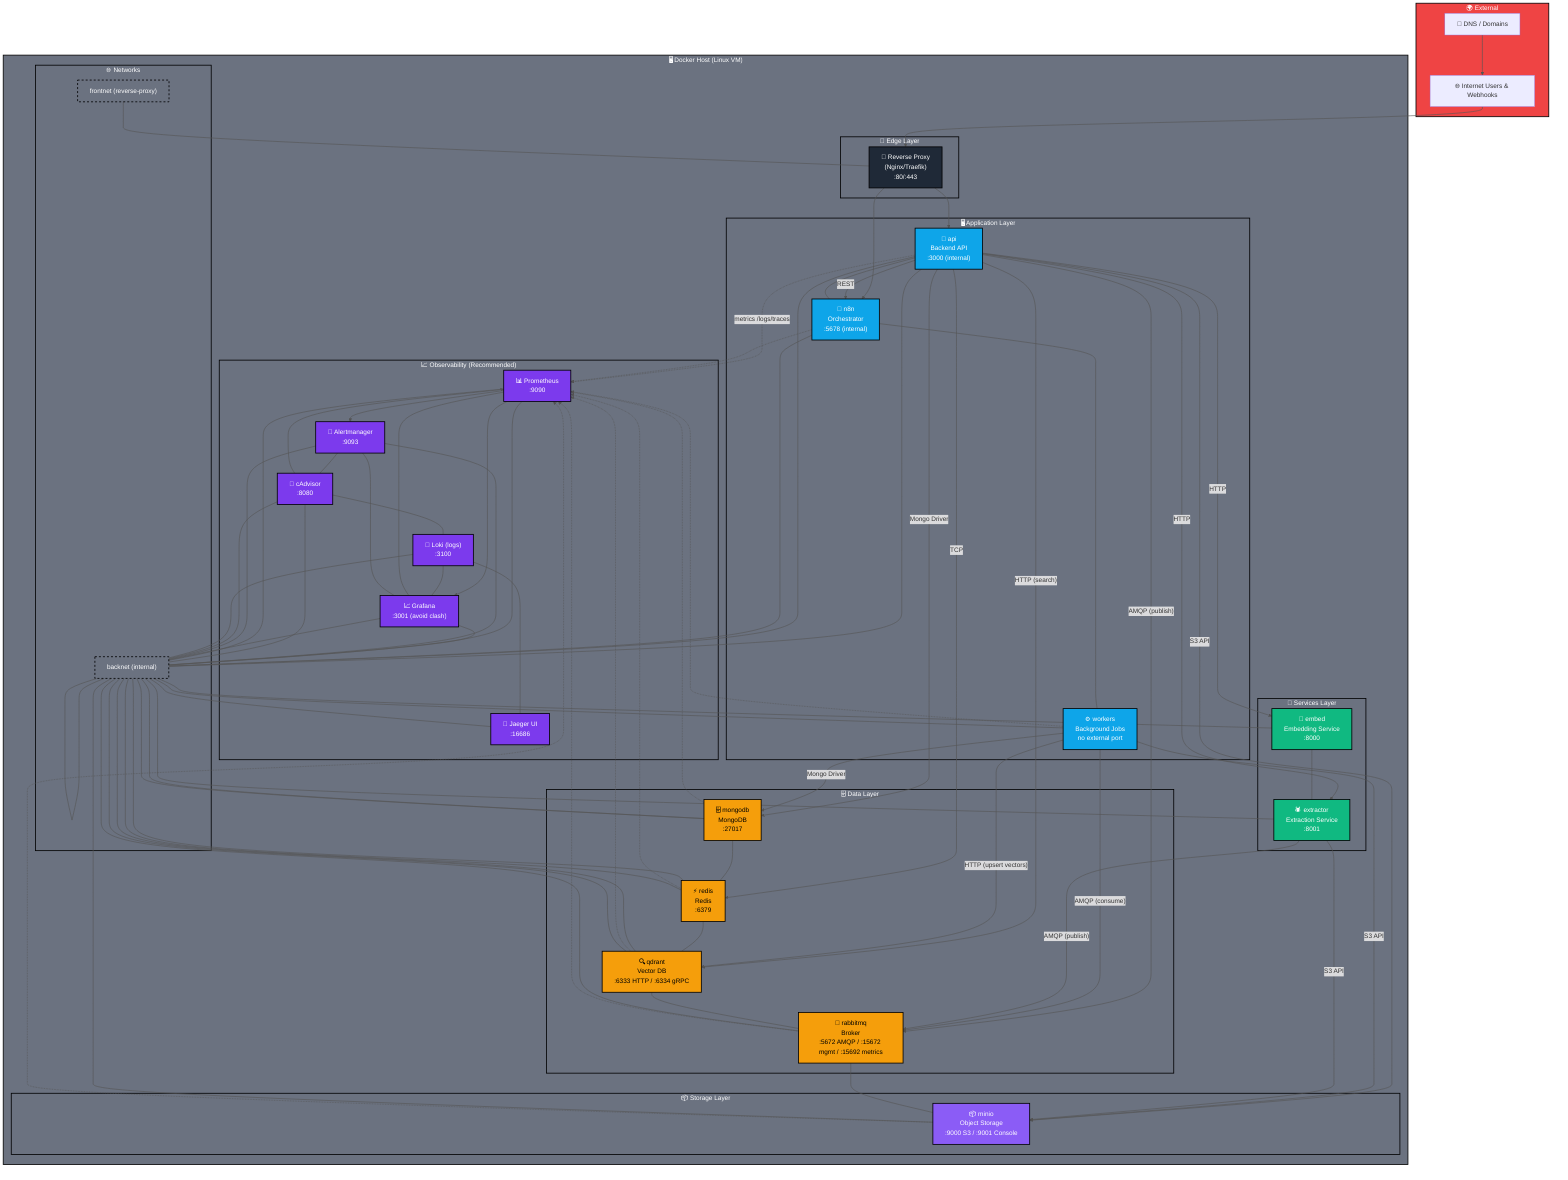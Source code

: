 flowchart TB
    %% =================== THEME / CLASSES ===================
    classDef edge fill:#1f2937,stroke:#000,stroke-width:2px,color:#fff
    classDef frontend fill:#0ea5e9,stroke:#000,stroke-width:2px,color:#fff
    classDef services fill:#10b981,stroke:#000,stroke-width:2px,color:#fff
    classDef data fill:#f59e0b,stroke:#000,stroke-width:2px,color:#000
    classDef storage fill:#8b5cf6,stroke:#000,stroke-width:2px,color:#fff
    classDef observ fill:#7c3aed,stroke:#000,stroke-width:2px,color:#fff
    classDef infra fill:#6b7280,stroke:#000,stroke-width:2px,color:#fff
    classDef external fill:#ef4444,stroke:#000,stroke-width:2px,color:#fff
    linkStyle default stroke:#555,stroke-width:1.5px

    %% =================== EXTERNAL ACCESS (TOP) ===================
    subgraph External["🌍 External"]
        DNS["📛 DNS / Domains"]
        Internet["🌐 Internet Users & Webhooks"]
    end
    class External external

    %% =================== DOCKER HOST ===================
    subgraph DockerHost["🖥️ Docker Host (Linux VM)"]
        subgraph Networks["🌐 Networks"]
            FrontNet["frontnet (reverse-proxy)"]:::infra
            BackNet["backnet (internal)"]:::infra
        end

        %% -------- Edge Layer (reverse proxy) --------
        subgraph Edge["🧱 Edge Layer"]
            Proxy["🔄 Reverse Proxy<br/>(Nginx/Traefik)<br/>:80/:443"]:::edge
        end

        %% -------- Frontend Layer (apps exposed via proxy) --------
        subgraph Frontend["🖥️ Application Layer"]
            API["🔧 api<br/>Backend API<br/>:3000 (internal)"]:::frontend
            N8N["🤖 n8n<br/>Orchestrator<br/>:5678 (internal)"]:::frontend
            Workers["⚙️ workers<br/>Background Jobs<br/>no external port"]:::frontend
        end

        %% -------- Services Layer --------
        subgraph Services["🧠 Services Layer"]
            Embed["🧩 embed<br/>Embedding Service<br/>:8000"]:::services
            Extractor["🕷️ extractor<br/>Extraction Service<br/>:8001"]:::services
        end

        %% -------- Data Layer --------
        subgraph DataLayer["🗄️ Data Layer"]
            MongoDB["🗄️ mongodb<br/>MongoDB<br/>:27017"]:::data
            Redis["⚡ redis<br/>Redis<br/>:6379"]:::data
            Qdrant["🔍 qdrant<br/>Vector DB<br/>:6333 HTTP / :6334 gRPC"]:::data
            RabbitMQ["📨 rabbitmq<br/>Broker<br/>:5672 AMQP / :15672 mgmt / :15692 metrics"]:::data
        end

        %% -------- Storage Layer --------
        subgraph Storage["📦 Storage Layer"]
            MinIO["📦 minio<br/>Object Storage<br/>:9000 S3 / :9001 Console"]:::storage
        end

        %% -------- Observability (optional but recommended) --------
        subgraph Observability["📈 Observability (Recommended)"]
            Prom["📊 Prometheus<br/>:9090"]:::observ
            Graf["📈 Grafana<br/>:3001 (avoid clash)"]:::observ
            Alert["🚨 Alertmanager<br/>:9093"]:::observ
            Cad["🧩 cAdvisor<br/>:8080"]:::observ
            Loki["🧾 Loki (logs)<br/>:3100"]:::observ
            Jae["🧭 Jaeger UI<br/>:16686"]:::observ
        end
    end
    class DockerHost,Networks,Edge,Frontend,Services,DataLayer,Storage,Observability infra

    %% =================== FLOWS & ATTACHMENTS ===================
    %% External -> Proxy
    DNS --> Internet
    Internet --> Proxy

    %% Proxy publishes only API & n8n (no direct DB exposure)
    Proxy --> API
    Proxy --> N8N

    %% App layer access to services
    API -->|"REST"| N8N
    API -->|"HTTP"| Extractor
    API -->|"HTTP"| Embed

    %% App layer access to data
    API -->|"Mongo Driver"| MongoDB
    API -->|"TCP"| Redis
    API -->|"HTTP (search)"| Qdrant
    API -->|"AMQP (publish)"| RabbitMQ
    API -->|"S3 API"| MinIO

    %% Workers
    Workers -->|"AMQP (consume)"| RabbitMQ
    Workers -->|"HTTP (upsert vectors)"| Qdrant
    Workers -->|"Mongo Driver"| MongoDB
    Workers -->|"S3 API"| MinIO

    %% Extractor
    Extractor -->|"AMQP (publish)"| RabbitMQ
    Extractor -->|"S3 API"| MinIO

    %% Observability wiring (conceptual)
    Cad --> Prom
    Prom --> Alert
    Prom --> Graf
    Loki --- Graf
    API -. "metrics /logs/traces" .-> Prom
    N8N -.-> Prom
    Workers -.-> Prom
    Qdrant -.-> Prom
    RabbitMQ -.-> Prom
    MongoDB -.-> Prom
    Redis -.-> Prom
    MinIO -.-> Prom

    %% =================== NETWORK / SECURITY NOTES ===================
    %% FrontNet connects Proxy to Internet; BackNet connects internal services.
    FrontNet --- Proxy
    BackNet --- API & BackNet --- N8N & BackNet --- Workers
    BackNet --- Embed & BackNet --- Extractor
    BackNet --- MongoDB & BackNet --- Redis & BackNet --- Qdrant & BackNet --- RabbitMQ & BackNet --- MinIO
    BackNet --- Prom & BackNet --- Graf & BackNet --- Alert & BackNet --- Cad & BackNet --- Loki & BackNet --- Jae

    %% Styling tweaks
    style FrontNet stroke-dasharray: 5 5
    style BackNet stroke-dasharray: 5 5